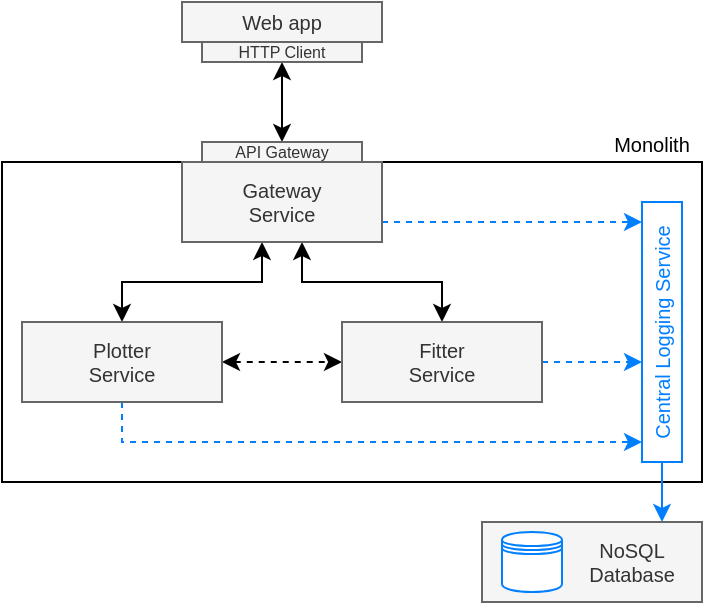 <mxfile version="27.0.2">
  <diagram name="Base" id="GjJOaDz19JV5V_E7wZ_W">
    <mxGraphModel dx="679" dy="400" grid="1" gridSize="10" guides="1" tooltips="1" connect="1" arrows="1" fold="1" page="1" pageScale="1" pageWidth="850" pageHeight="1100" math="0" shadow="0">
      <root>
        <mxCell id="0" />
        <mxCell id="1" parent="0" />
        <mxCell id="Tnfug98XHzbWQW-1sekn-16" value="" style="rounded=0;whiteSpace=wrap;html=1;fillColor=none;" vertex="1" parent="1">
          <mxGeometry x="240" y="160" width="350" height="160" as="geometry" />
        </mxCell>
        <mxCell id="Tnfug98XHzbWQW-1sekn-1" value="Web app" style="rounded=0;whiteSpace=wrap;html=1;fillColor=#f5f5f5;fontColor=#333333;strokeColor=#666666;fontStyle=0;fontSize=10;" vertex="1" parent="1">
          <mxGeometry x="330" y="80" width="100" height="20" as="geometry" />
        </mxCell>
        <mxCell id="Tnfug98XHzbWQW-1sekn-4" style="edgeStyle=orthogonalEdgeStyle;rounded=0;orthogonalLoop=1;jettySize=auto;html=1;startArrow=classic;startFill=1;" edge="1" parent="1" source="Tnfug98XHzbWQW-1sekn-2" target="Tnfug98XHzbWQW-1sekn-3">
          <mxGeometry relative="1" as="geometry" />
        </mxCell>
        <mxCell id="Tnfug98XHzbWQW-1sekn-2" value="HTTP Client" style="rounded=0;whiteSpace=wrap;html=1;fillColor=#f5f5f5;fontColor=#333333;strokeColor=#666666;fontStyle=0;fontSize=8;" vertex="1" parent="1">
          <mxGeometry x="340" y="100" width="80" height="10" as="geometry" />
        </mxCell>
        <mxCell id="Tnfug98XHzbWQW-1sekn-3" value="API Gateway" style="rounded=0;whiteSpace=wrap;html=1;fillColor=#f5f5f5;fontColor=#333333;strokeColor=#666666;fontStyle=0;fontSize=8;" vertex="1" parent="1">
          <mxGeometry x="340" y="150" width="80" height="10" as="geometry" />
        </mxCell>
        <mxCell id="Tnfug98XHzbWQW-1sekn-8" style="edgeStyle=orthogonalEdgeStyle;rounded=0;orthogonalLoop=1;jettySize=auto;html=1;startArrow=classic;startFill=1;" edge="1" parent="1" source="Tnfug98XHzbWQW-1sekn-5" target="Tnfug98XHzbWQW-1sekn-6">
          <mxGeometry relative="1" as="geometry">
            <Array as="points">
              <mxPoint x="370" y="220" />
              <mxPoint x="300" y="220" />
            </Array>
          </mxGeometry>
        </mxCell>
        <mxCell id="Tnfug98XHzbWQW-1sekn-9" style="edgeStyle=orthogonalEdgeStyle;rounded=0;orthogonalLoop=1;jettySize=auto;html=1;startArrow=classic;startFill=1;" edge="1" parent="1" source="Tnfug98XHzbWQW-1sekn-5" target="Tnfug98XHzbWQW-1sekn-7">
          <mxGeometry relative="1" as="geometry">
            <Array as="points">
              <mxPoint x="390" y="220" />
              <mxPoint x="460" y="220" />
            </Array>
          </mxGeometry>
        </mxCell>
        <mxCell id="Tnfug98XHzbWQW-1sekn-13" style="edgeStyle=orthogonalEdgeStyle;rounded=0;orthogonalLoop=1;jettySize=auto;html=1;dashed=1;strokeColor=#007FFF;" edge="1" parent="1" source="Tnfug98XHzbWQW-1sekn-5" target="Tnfug98XHzbWQW-1sekn-10">
          <mxGeometry relative="1" as="geometry">
            <Array as="points">
              <mxPoint x="500" y="190" />
              <mxPoint x="500" y="190" />
            </Array>
          </mxGeometry>
        </mxCell>
        <mxCell id="Tnfug98XHzbWQW-1sekn-5" value="Gateway&lt;br&gt;Service" style="rounded=0;whiteSpace=wrap;html=1;fillColor=#f5f5f5;fontColor=#333333;strokeColor=#666666;fontStyle=0;fontSize=10;" vertex="1" parent="1">
          <mxGeometry x="330" y="160" width="100" height="40" as="geometry" />
        </mxCell>
        <mxCell id="Tnfug98XHzbWQW-1sekn-14" style="edgeStyle=orthogonalEdgeStyle;rounded=0;orthogonalLoop=1;jettySize=auto;html=1;dashed=1;strokeColor=#007FFF;" edge="1" parent="1" source="Tnfug98XHzbWQW-1sekn-6" target="Tnfug98XHzbWQW-1sekn-10">
          <mxGeometry relative="1" as="geometry">
            <Array as="points">
              <mxPoint x="300" y="300" />
            </Array>
          </mxGeometry>
        </mxCell>
        <mxCell id="Tnfug98XHzbWQW-1sekn-15" style="edgeStyle=orthogonalEdgeStyle;rounded=0;orthogonalLoop=1;jettySize=auto;html=1;startArrow=classic;startFill=1;dashed=1;" edge="1" parent="1" source="Tnfug98XHzbWQW-1sekn-6" target="Tnfug98XHzbWQW-1sekn-7">
          <mxGeometry relative="1" as="geometry" />
        </mxCell>
        <mxCell id="Tnfug98XHzbWQW-1sekn-6" value="Plotter&lt;br&gt;Service" style="rounded=0;whiteSpace=wrap;html=1;fillColor=#f5f5f5;fontColor=#333333;strokeColor=#666666;fontStyle=0;fontSize=10;" vertex="1" parent="1">
          <mxGeometry x="250" y="240" width="100" height="40" as="geometry" />
        </mxCell>
        <mxCell id="Tnfug98XHzbWQW-1sekn-11" style="edgeStyle=orthogonalEdgeStyle;rounded=0;orthogonalLoop=1;jettySize=auto;html=1;dashed=1;strokeColor=#007FFF;" edge="1" parent="1" source="Tnfug98XHzbWQW-1sekn-7" target="Tnfug98XHzbWQW-1sekn-10">
          <mxGeometry relative="1" as="geometry">
            <Array as="points">
              <mxPoint x="550" y="260" />
              <mxPoint x="550" y="260" />
            </Array>
          </mxGeometry>
        </mxCell>
        <mxCell id="Tnfug98XHzbWQW-1sekn-7" value="Fitter&lt;br&gt;Service" style="rounded=0;whiteSpace=wrap;html=1;fillColor=#f5f5f5;fontColor=#333333;strokeColor=#666666;fontStyle=0;fontSize=10;" vertex="1" parent="1">
          <mxGeometry x="410" y="240" width="100" height="40" as="geometry" />
        </mxCell>
        <mxCell id="Tnfug98XHzbWQW-1sekn-24" style="edgeStyle=orthogonalEdgeStyle;rounded=0;orthogonalLoop=1;jettySize=auto;html=1;strokeColor=#007FFF;" edge="1" parent="1" source="Tnfug98XHzbWQW-1sekn-10" target="Tnfug98XHzbWQW-1sekn-25">
          <mxGeometry relative="1" as="geometry">
            <Array as="points">
              <mxPoint x="570" y="330" />
              <mxPoint x="570" y="330" />
            </Array>
          </mxGeometry>
        </mxCell>
        <mxCell id="Tnfug98XHzbWQW-1sekn-10" value="Central Logging Service" style="rounded=0;whiteSpace=wrap;html=1;horizontal=0;strokeColor=#007FFF;fontColor=#007FFF;fontSize=10;" vertex="1" parent="1">
          <mxGeometry x="560" y="180" width="20" height="130" as="geometry" />
        </mxCell>
        <mxCell id="Tnfug98XHzbWQW-1sekn-20" value="Monolith" style="text;html=1;align=center;verticalAlign=middle;whiteSpace=wrap;rounded=0;fontSize=10;" vertex="1" parent="1">
          <mxGeometry x="540" y="146" width="50" height="10" as="geometry" />
        </mxCell>
        <mxCell id="Tnfug98XHzbWQW-1sekn-27" value="" style="group" vertex="1" connectable="0" parent="1">
          <mxGeometry x="480" y="340" width="110" height="40" as="geometry" />
        </mxCell>
        <mxCell id="Tnfug98XHzbWQW-1sekn-25" value="" style="rounded=0;whiteSpace=wrap;html=1;fillColor=#f5f5f5;fontColor=#333333;strokeColor=#666666;fontStyle=0;fontSize=11;align=center;" vertex="1" parent="Tnfug98XHzbWQW-1sekn-27">
          <mxGeometry width="110" height="40" as="geometry" />
        </mxCell>
        <mxCell id="Tnfug98XHzbWQW-1sekn-23" value="NoSQL &lt;br&gt;Database" style="rounded=0;whiteSpace=wrap;html=1;fillColor=#f5f5f5;fontColor=#333333;strokeColor=none;fontStyle=0;fontSize=10;align=center;" vertex="1" parent="Tnfug98XHzbWQW-1sekn-27">
          <mxGeometry x="50" y="6.25" width="50" height="27.5" as="geometry" />
        </mxCell>
        <mxCell id="Tnfug98XHzbWQW-1sekn-22" value="" style="shape=datastore;whiteSpace=wrap;html=1;strokeColor=#007FFF;" vertex="1" parent="Tnfug98XHzbWQW-1sekn-27">
          <mxGeometry x="10" y="5" width="30" height="30" as="geometry" />
        </mxCell>
      </root>
    </mxGraphModel>
  </diagram>
</mxfile>
